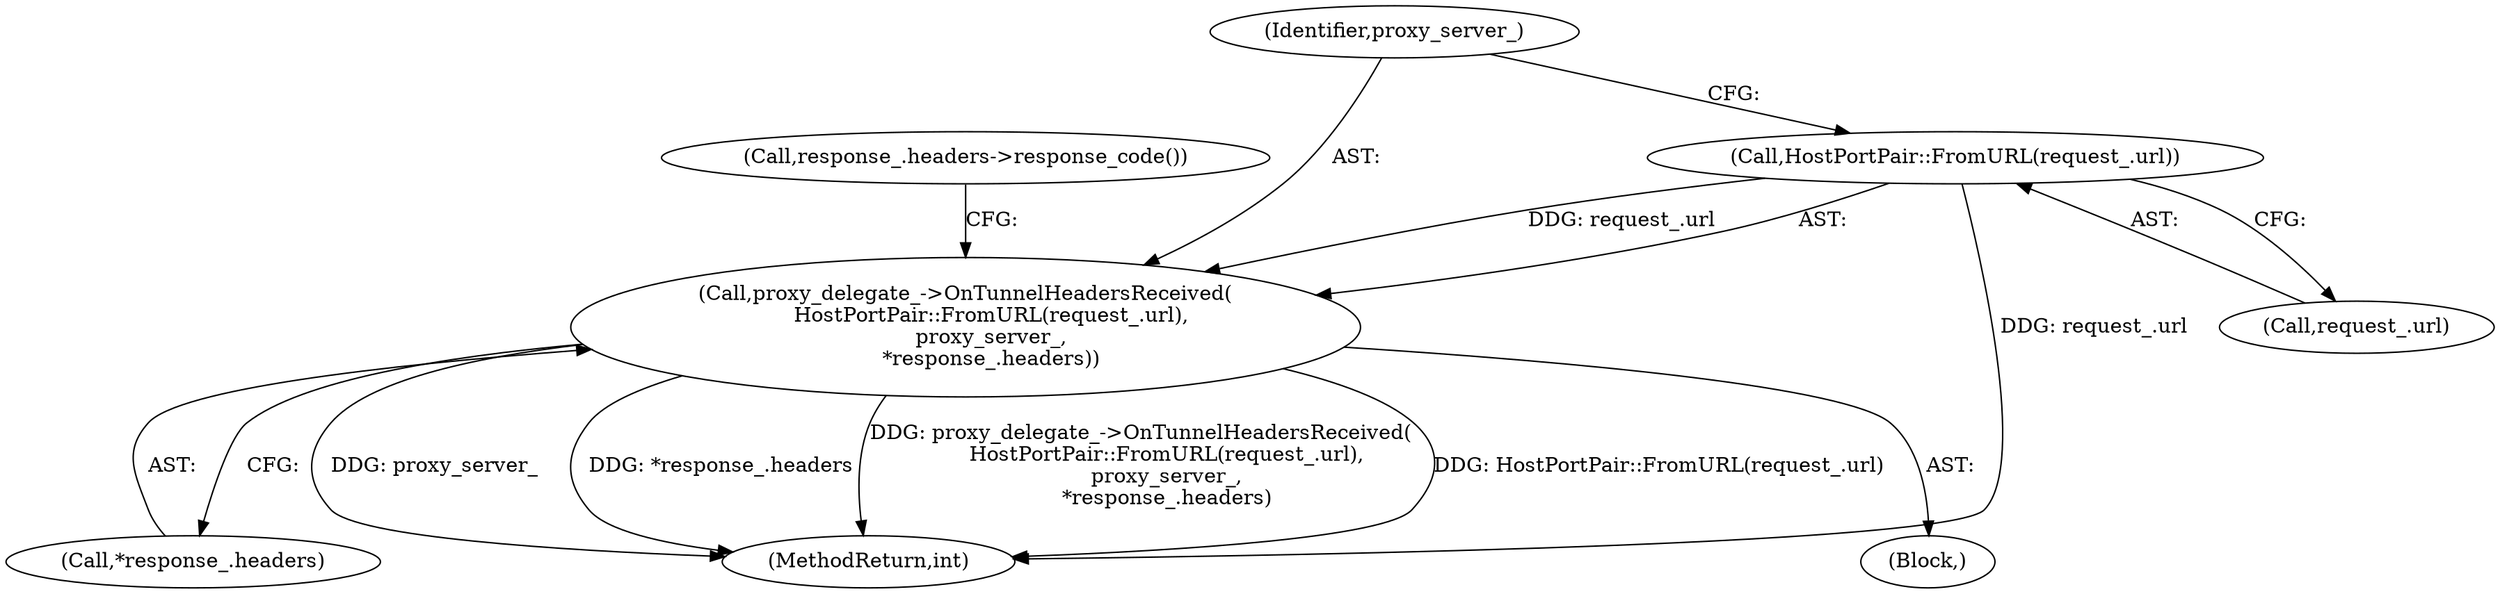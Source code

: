 digraph "0_Chrome_7933c117fd16b192e70609c331641e9112af5e42@API" {
"1000131" [label="(Call,proxy_delegate_->OnTunnelHeadersReceived(\n        HostPortPair::FromURL(request_.url),\n        proxy_server_,\n        *response_.headers))"];
"1000132" [label="(Call,HostPortPair::FromURL(request_.url))"];
"1000130" [label="(Block,)"];
"1000133" [label="(Call,request_.url)"];
"1000132" [label="(Call,HostPortPair::FromURL(request_.url))"];
"1000137" [label="(Call,*response_.headers)"];
"1000142" [label="(Call,response_.headers->response_code())"];
"1000131" [label="(Call,proxy_delegate_->OnTunnelHeadersReceived(\n        HostPortPair::FromURL(request_.url),\n        proxy_server_,\n        *response_.headers))"];
"1000197" [label="(MethodReturn,int)"];
"1000136" [label="(Identifier,proxy_server_)"];
"1000131" -> "1000130"  [label="AST: "];
"1000131" -> "1000137"  [label="CFG: "];
"1000132" -> "1000131"  [label="AST: "];
"1000136" -> "1000131"  [label="AST: "];
"1000137" -> "1000131"  [label="AST: "];
"1000142" -> "1000131"  [label="CFG: "];
"1000131" -> "1000197"  [label="DDG: proxy_delegate_->OnTunnelHeadersReceived(\n        HostPortPair::FromURL(request_.url),\n        proxy_server_,\n        *response_.headers)"];
"1000131" -> "1000197"  [label="DDG: HostPortPair::FromURL(request_.url)"];
"1000131" -> "1000197"  [label="DDG: proxy_server_"];
"1000131" -> "1000197"  [label="DDG: *response_.headers"];
"1000132" -> "1000131"  [label="DDG: request_.url"];
"1000132" -> "1000133"  [label="CFG: "];
"1000133" -> "1000132"  [label="AST: "];
"1000136" -> "1000132"  [label="CFG: "];
"1000132" -> "1000197"  [label="DDG: request_.url"];
}
